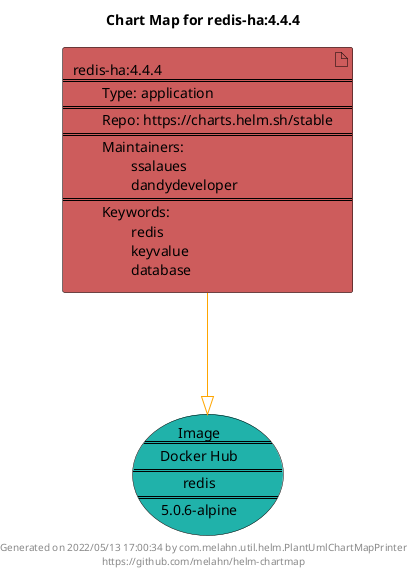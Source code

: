 @startuml
skinparam linetype ortho
skinparam backgroundColor white
skinparam usecaseBorderColor black
skinparam usecaseArrowColor LightSlateGray
skinparam artifactBorderColor black
skinparam artifactArrowColor LightSlateGray

title Chart Map for redis-ha:4.4.4

'There is one referenced Helm Chart
artifact "redis-ha:4.4.4\n====\n\tType: application\n====\n\tRepo: https://charts.helm.sh/stable\n====\n\tMaintainers: \n\t\tssalaues\n\t\tdandydeveloper\n====\n\tKeywords: \n\t\tredis\n\t\tkeyvalue\n\t\tdatabase" as redis_ha_4_4_4 #IndianRed

'There is one referenced Docker Image
usecase "Image\n====\nDocker Hub\n====\nredis\n====\n5.0.6-alpine" as redis_5_0_6_alpine #LightSeaGreen

'Chart Dependencies
redis_ha_4_4_4--[#orange]-|>redis_5_0_6_alpine

center footer Generated on 2022/05/13 17:00:34 by com.melahn.util.helm.PlantUmlChartMapPrinter\nhttps://github.com/melahn/helm-chartmap
@enduml
